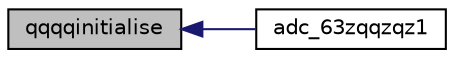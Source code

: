 digraph "qqqqinitialise"
{
  edge [fontname="Helvetica",fontsize="10",labelfontname="Helvetica",labelfontsize="10"];
  node [fontname="Helvetica",fontsize="10",shape=record];
  rankdir="LR";
  Node1738 [label="qqqqinitialise",height=0.2,width=0.4,color="black", fillcolor="grey75", style="filled", fontcolor="black"];
  Node1738 -> Node1739 [dir="back",color="midnightblue",fontsize="10",style="solid",fontname="Helvetica"];
  Node1739 [label="adc_63zqqzqz1",height=0.2,width=0.4,color="black", fillcolor="white", style="filled",URL="$inszt__adc_8c.html#ac8b468f0810ed64164d228e74493a654"];
}
